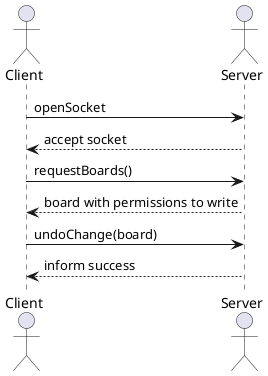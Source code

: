 @startuml

actor Client as client
actor Server as server

client -> server : openSocket
client <-- server : accept socket
client -> server: requestBoards()
client <-- server: board with permissions to write
client -> server: undoChange(board)
client <-- server: inform success

@enduml
